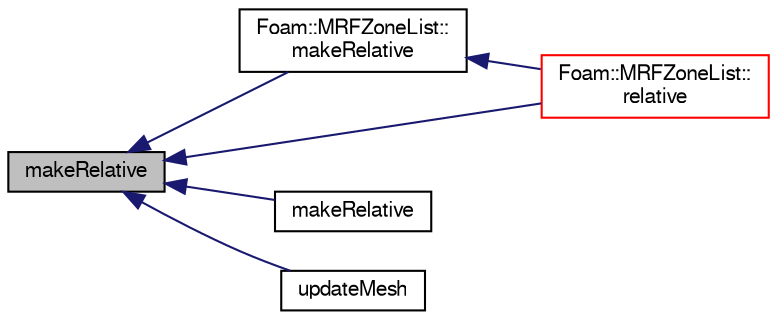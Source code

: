 digraph "makeRelative"
{
  bgcolor="transparent";
  edge [fontname="FreeSans",fontsize="10",labelfontname="FreeSans",labelfontsize="10"];
  node [fontname="FreeSans",fontsize="10",shape=record];
  rankdir="LR";
  Node388 [label="makeRelative",height=0.2,width=0.4,color="black", fillcolor="grey75", style="filled", fontcolor="black"];
  Node388 -> Node389 [dir="back",color="midnightblue",fontsize="10",style="solid",fontname="FreeSans"];
  Node389 [label="Foam::MRFZoneList::\lmakeRelative",height=0.2,width=0.4,color="black",URL="$a21902.html#aaa0b627878c53a843733aa3c37306d9a",tooltip="Make the given absolute velocity relative within the MRF region. "];
  Node389 -> Node390 [dir="back",color="midnightblue",fontsize="10",style="solid",fontname="FreeSans"];
  Node390 [label="Foam::MRFZoneList::\lrelative",height=0.2,width=0.4,color="red",URL="$a21902.html#a8ab081458b9f95647231df45cf0acc42",tooltip="Return the given absolute boundary flux relative within. "];
  Node388 -> Node392 [dir="back",color="midnightblue",fontsize="10",style="solid",fontname="FreeSans"];
  Node392 [label="makeRelative",height=0.2,width=0.4,color="black",URL="$a21898.html#a44e8f6b9dcbab2986fbd53d3ca9e983e",tooltip="Make the given absolute boundary flux relative. "];
  Node388 -> Node390 [dir="back",color="midnightblue",fontsize="10",style="solid",fontname="FreeSans"];
  Node388 -> Node393 [dir="back",color="midnightblue",fontsize="10",style="solid",fontname="FreeSans"];
  Node393 [label="updateMesh",height=0.2,width=0.4,color="black",URL="$a21898.html#a9c8cde0b192708d622d874f8cc2df66d",tooltip="Update the mesh corresponding to given map. "];
}
